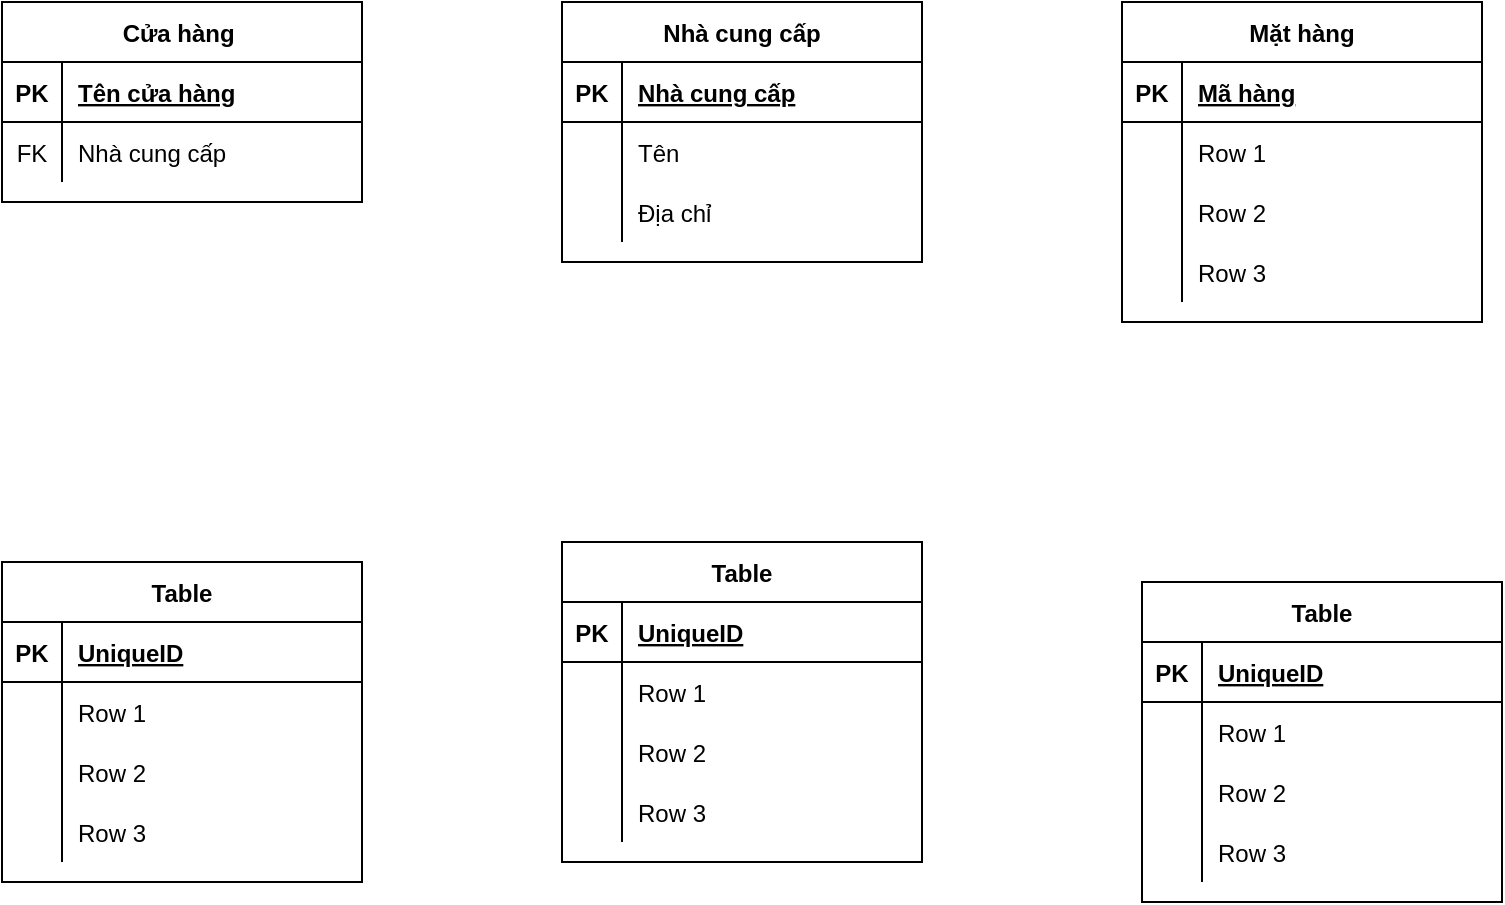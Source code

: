 <mxfile version="14.8.0" type="github">
  <diagram id="xI1E16876IzFeNGsEw6-" name="Page-1">
    <mxGraphModel dx="435" dy="908" grid="1" gridSize="10" guides="1" tooltips="1" connect="1" arrows="1" fold="1" page="1" pageScale="1" pageWidth="827" pageHeight="1169" math="0" shadow="0">
      <root>
        <mxCell id="0" />
        <mxCell id="1" parent="0" />
        <mxCell id="RjsFYGVdtqE5ZYCG5bTI-1" value="Cửa hàng " style="shape=table;startSize=30;container=1;collapsible=1;childLayout=tableLayout;fixedRows=1;rowLines=0;fontStyle=1;align=center;resizeLast=1;" vertex="1" parent="1">
          <mxGeometry x="60" y="40" width="180" height="100" as="geometry" />
        </mxCell>
        <mxCell id="RjsFYGVdtqE5ZYCG5bTI-2" value="" style="shape=partialRectangle;collapsible=0;dropTarget=0;pointerEvents=0;fillColor=none;top=0;left=0;bottom=1;right=0;points=[[0,0.5],[1,0.5]];portConstraint=eastwest;" vertex="1" parent="RjsFYGVdtqE5ZYCG5bTI-1">
          <mxGeometry y="30" width="180" height="30" as="geometry" />
        </mxCell>
        <mxCell id="RjsFYGVdtqE5ZYCG5bTI-3" value="PK" style="shape=partialRectangle;connectable=0;fillColor=none;top=0;left=0;bottom=0;right=0;fontStyle=1;overflow=hidden;" vertex="1" parent="RjsFYGVdtqE5ZYCG5bTI-2">
          <mxGeometry width="30" height="30" as="geometry" />
        </mxCell>
        <mxCell id="RjsFYGVdtqE5ZYCG5bTI-4" value="Tên cửa hàng" style="shape=partialRectangle;connectable=0;fillColor=none;top=0;left=0;bottom=0;right=0;align=left;spacingLeft=6;fontStyle=5;overflow=hidden;" vertex="1" parent="RjsFYGVdtqE5ZYCG5bTI-2">
          <mxGeometry x="30" width="150" height="30" as="geometry" />
        </mxCell>
        <mxCell id="RjsFYGVdtqE5ZYCG5bTI-11" value="" style="shape=partialRectangle;collapsible=0;dropTarget=0;pointerEvents=0;fillColor=none;top=0;left=0;bottom=0;right=0;points=[[0,0.5],[1,0.5]];portConstraint=eastwest;" vertex="1" parent="RjsFYGVdtqE5ZYCG5bTI-1">
          <mxGeometry y="60" width="180" height="30" as="geometry" />
        </mxCell>
        <mxCell id="RjsFYGVdtqE5ZYCG5bTI-12" value="FK" style="shape=partialRectangle;connectable=0;fillColor=none;top=0;left=0;bottom=0;right=0;editable=1;overflow=hidden;" vertex="1" parent="RjsFYGVdtqE5ZYCG5bTI-11">
          <mxGeometry width="30" height="30" as="geometry" />
        </mxCell>
        <mxCell id="RjsFYGVdtqE5ZYCG5bTI-13" value="Nhà cung cấp" style="shape=partialRectangle;connectable=0;fillColor=none;top=0;left=0;bottom=0;right=0;align=left;spacingLeft=6;overflow=hidden;" vertex="1" parent="RjsFYGVdtqE5ZYCG5bTI-11">
          <mxGeometry x="30" width="150" height="30" as="geometry" />
        </mxCell>
        <mxCell id="RjsFYGVdtqE5ZYCG5bTI-14" value="Nhà cung cấp" style="shape=table;startSize=30;container=1;collapsible=1;childLayout=tableLayout;fixedRows=1;rowLines=0;fontStyle=1;align=center;resizeLast=1;" vertex="1" parent="1">
          <mxGeometry x="340" y="40" width="180" height="130" as="geometry" />
        </mxCell>
        <mxCell id="RjsFYGVdtqE5ZYCG5bTI-15" value="" style="shape=partialRectangle;collapsible=0;dropTarget=0;pointerEvents=0;fillColor=none;top=0;left=0;bottom=1;right=0;points=[[0,0.5],[1,0.5]];portConstraint=eastwest;" vertex="1" parent="RjsFYGVdtqE5ZYCG5bTI-14">
          <mxGeometry y="30" width="180" height="30" as="geometry" />
        </mxCell>
        <mxCell id="RjsFYGVdtqE5ZYCG5bTI-16" value="PK" style="shape=partialRectangle;connectable=0;fillColor=none;top=0;left=0;bottom=0;right=0;fontStyle=1;overflow=hidden;" vertex="1" parent="RjsFYGVdtqE5ZYCG5bTI-15">
          <mxGeometry width="30" height="30" as="geometry" />
        </mxCell>
        <mxCell id="RjsFYGVdtqE5ZYCG5bTI-17" value="Nhà cung cấp" style="shape=partialRectangle;connectable=0;fillColor=none;top=0;left=0;bottom=0;right=0;align=left;spacingLeft=6;fontStyle=5;overflow=hidden;" vertex="1" parent="RjsFYGVdtqE5ZYCG5bTI-15">
          <mxGeometry x="30" width="150" height="30" as="geometry" />
        </mxCell>
        <mxCell id="RjsFYGVdtqE5ZYCG5bTI-18" value="" style="shape=partialRectangle;collapsible=0;dropTarget=0;pointerEvents=0;fillColor=none;top=0;left=0;bottom=0;right=0;points=[[0,0.5],[1,0.5]];portConstraint=eastwest;" vertex="1" parent="RjsFYGVdtqE5ZYCG5bTI-14">
          <mxGeometry y="60" width="180" height="30" as="geometry" />
        </mxCell>
        <mxCell id="RjsFYGVdtqE5ZYCG5bTI-19" value="" style="shape=partialRectangle;connectable=0;fillColor=none;top=0;left=0;bottom=0;right=0;editable=1;overflow=hidden;" vertex="1" parent="RjsFYGVdtqE5ZYCG5bTI-18">
          <mxGeometry width="30" height="30" as="geometry" />
        </mxCell>
        <mxCell id="RjsFYGVdtqE5ZYCG5bTI-20" value="Tên " style="shape=partialRectangle;connectable=0;fillColor=none;top=0;left=0;bottom=0;right=0;align=left;spacingLeft=6;overflow=hidden;" vertex="1" parent="RjsFYGVdtqE5ZYCG5bTI-18">
          <mxGeometry x="30" width="150" height="30" as="geometry" />
        </mxCell>
        <mxCell id="RjsFYGVdtqE5ZYCG5bTI-21" value="" style="shape=partialRectangle;collapsible=0;dropTarget=0;pointerEvents=0;fillColor=none;top=0;left=0;bottom=0;right=0;points=[[0,0.5],[1,0.5]];portConstraint=eastwest;" vertex="1" parent="RjsFYGVdtqE5ZYCG5bTI-14">
          <mxGeometry y="90" width="180" height="30" as="geometry" />
        </mxCell>
        <mxCell id="RjsFYGVdtqE5ZYCG5bTI-22" value="" style="shape=partialRectangle;connectable=0;fillColor=none;top=0;left=0;bottom=0;right=0;editable=1;overflow=hidden;" vertex="1" parent="RjsFYGVdtqE5ZYCG5bTI-21">
          <mxGeometry width="30" height="30" as="geometry" />
        </mxCell>
        <mxCell id="RjsFYGVdtqE5ZYCG5bTI-23" value="Địa chỉ" style="shape=partialRectangle;connectable=0;fillColor=none;top=0;left=0;bottom=0;right=0;align=left;spacingLeft=6;overflow=hidden;" vertex="1" parent="RjsFYGVdtqE5ZYCG5bTI-21">
          <mxGeometry x="30" width="150" height="30" as="geometry" />
        </mxCell>
        <mxCell id="RjsFYGVdtqE5ZYCG5bTI-27" value="Mặt hàng" style="shape=table;startSize=30;container=1;collapsible=1;childLayout=tableLayout;fixedRows=1;rowLines=0;fontStyle=1;align=center;resizeLast=1;" vertex="1" parent="1">
          <mxGeometry x="620" y="40" width="180" height="160" as="geometry" />
        </mxCell>
        <mxCell id="RjsFYGVdtqE5ZYCG5bTI-28" value="" style="shape=partialRectangle;collapsible=0;dropTarget=0;pointerEvents=0;fillColor=none;top=0;left=0;bottom=1;right=0;points=[[0,0.5],[1,0.5]];portConstraint=eastwest;" vertex="1" parent="RjsFYGVdtqE5ZYCG5bTI-27">
          <mxGeometry y="30" width="180" height="30" as="geometry" />
        </mxCell>
        <mxCell id="RjsFYGVdtqE5ZYCG5bTI-29" value="PK" style="shape=partialRectangle;connectable=0;fillColor=none;top=0;left=0;bottom=0;right=0;fontStyle=1;overflow=hidden;" vertex="1" parent="RjsFYGVdtqE5ZYCG5bTI-28">
          <mxGeometry width="30" height="30" as="geometry" />
        </mxCell>
        <mxCell id="RjsFYGVdtqE5ZYCG5bTI-30" value="Mã hàng" style="shape=partialRectangle;connectable=0;fillColor=none;top=0;left=0;bottom=0;right=0;align=left;spacingLeft=6;fontStyle=5;overflow=hidden;" vertex="1" parent="RjsFYGVdtqE5ZYCG5bTI-28">
          <mxGeometry x="30" width="150" height="30" as="geometry" />
        </mxCell>
        <mxCell id="RjsFYGVdtqE5ZYCG5bTI-31" value="" style="shape=partialRectangle;collapsible=0;dropTarget=0;pointerEvents=0;fillColor=none;top=0;left=0;bottom=0;right=0;points=[[0,0.5],[1,0.5]];portConstraint=eastwest;" vertex="1" parent="RjsFYGVdtqE5ZYCG5bTI-27">
          <mxGeometry y="60" width="180" height="30" as="geometry" />
        </mxCell>
        <mxCell id="RjsFYGVdtqE5ZYCG5bTI-32" value="" style="shape=partialRectangle;connectable=0;fillColor=none;top=0;left=0;bottom=0;right=0;editable=1;overflow=hidden;" vertex="1" parent="RjsFYGVdtqE5ZYCG5bTI-31">
          <mxGeometry width="30" height="30" as="geometry" />
        </mxCell>
        <mxCell id="RjsFYGVdtqE5ZYCG5bTI-33" value="Row 1" style="shape=partialRectangle;connectable=0;fillColor=none;top=0;left=0;bottom=0;right=0;align=left;spacingLeft=6;overflow=hidden;" vertex="1" parent="RjsFYGVdtqE5ZYCG5bTI-31">
          <mxGeometry x="30" width="150" height="30" as="geometry" />
        </mxCell>
        <mxCell id="RjsFYGVdtqE5ZYCG5bTI-34" value="" style="shape=partialRectangle;collapsible=0;dropTarget=0;pointerEvents=0;fillColor=none;top=0;left=0;bottom=0;right=0;points=[[0,0.5],[1,0.5]];portConstraint=eastwest;" vertex="1" parent="RjsFYGVdtqE5ZYCG5bTI-27">
          <mxGeometry y="90" width="180" height="30" as="geometry" />
        </mxCell>
        <mxCell id="RjsFYGVdtqE5ZYCG5bTI-35" value="" style="shape=partialRectangle;connectable=0;fillColor=none;top=0;left=0;bottom=0;right=0;editable=1;overflow=hidden;" vertex="1" parent="RjsFYGVdtqE5ZYCG5bTI-34">
          <mxGeometry width="30" height="30" as="geometry" />
        </mxCell>
        <mxCell id="RjsFYGVdtqE5ZYCG5bTI-36" value="Row 2" style="shape=partialRectangle;connectable=0;fillColor=none;top=0;left=0;bottom=0;right=0;align=left;spacingLeft=6;overflow=hidden;" vertex="1" parent="RjsFYGVdtqE5ZYCG5bTI-34">
          <mxGeometry x="30" width="150" height="30" as="geometry" />
        </mxCell>
        <mxCell id="RjsFYGVdtqE5ZYCG5bTI-37" value="" style="shape=partialRectangle;collapsible=0;dropTarget=0;pointerEvents=0;fillColor=none;top=0;left=0;bottom=0;right=0;points=[[0,0.5],[1,0.5]];portConstraint=eastwest;" vertex="1" parent="RjsFYGVdtqE5ZYCG5bTI-27">
          <mxGeometry y="120" width="180" height="30" as="geometry" />
        </mxCell>
        <mxCell id="RjsFYGVdtqE5ZYCG5bTI-38" value="" style="shape=partialRectangle;connectable=0;fillColor=none;top=0;left=0;bottom=0;right=0;editable=1;overflow=hidden;" vertex="1" parent="RjsFYGVdtqE5ZYCG5bTI-37">
          <mxGeometry width="30" height="30" as="geometry" />
        </mxCell>
        <mxCell id="RjsFYGVdtqE5ZYCG5bTI-39" value="Row 3" style="shape=partialRectangle;connectable=0;fillColor=none;top=0;left=0;bottom=0;right=0;align=left;spacingLeft=6;overflow=hidden;" vertex="1" parent="RjsFYGVdtqE5ZYCG5bTI-37">
          <mxGeometry x="30" width="150" height="30" as="geometry" />
        </mxCell>
        <mxCell id="RjsFYGVdtqE5ZYCG5bTI-40" value="Table" style="shape=table;startSize=30;container=1;collapsible=1;childLayout=tableLayout;fixedRows=1;rowLines=0;fontStyle=1;align=center;resizeLast=1;" vertex="1" parent="1">
          <mxGeometry x="60" y="320" width="180" height="160" as="geometry" />
        </mxCell>
        <mxCell id="RjsFYGVdtqE5ZYCG5bTI-41" value="" style="shape=partialRectangle;collapsible=0;dropTarget=0;pointerEvents=0;fillColor=none;top=0;left=0;bottom=1;right=0;points=[[0,0.5],[1,0.5]];portConstraint=eastwest;" vertex="1" parent="RjsFYGVdtqE5ZYCG5bTI-40">
          <mxGeometry y="30" width="180" height="30" as="geometry" />
        </mxCell>
        <mxCell id="RjsFYGVdtqE5ZYCG5bTI-42" value="PK" style="shape=partialRectangle;connectable=0;fillColor=none;top=0;left=0;bottom=0;right=0;fontStyle=1;overflow=hidden;" vertex="1" parent="RjsFYGVdtqE5ZYCG5bTI-41">
          <mxGeometry width="30" height="30" as="geometry" />
        </mxCell>
        <mxCell id="RjsFYGVdtqE5ZYCG5bTI-43" value="UniqueID" style="shape=partialRectangle;connectable=0;fillColor=none;top=0;left=0;bottom=0;right=0;align=left;spacingLeft=6;fontStyle=5;overflow=hidden;" vertex="1" parent="RjsFYGVdtqE5ZYCG5bTI-41">
          <mxGeometry x="30" width="150" height="30" as="geometry" />
        </mxCell>
        <mxCell id="RjsFYGVdtqE5ZYCG5bTI-44" value="" style="shape=partialRectangle;collapsible=0;dropTarget=0;pointerEvents=0;fillColor=none;top=0;left=0;bottom=0;right=0;points=[[0,0.5],[1,0.5]];portConstraint=eastwest;" vertex="1" parent="RjsFYGVdtqE5ZYCG5bTI-40">
          <mxGeometry y="60" width="180" height="30" as="geometry" />
        </mxCell>
        <mxCell id="RjsFYGVdtqE5ZYCG5bTI-45" value="" style="shape=partialRectangle;connectable=0;fillColor=none;top=0;left=0;bottom=0;right=0;editable=1;overflow=hidden;" vertex="1" parent="RjsFYGVdtqE5ZYCG5bTI-44">
          <mxGeometry width="30" height="30" as="geometry" />
        </mxCell>
        <mxCell id="RjsFYGVdtqE5ZYCG5bTI-46" value="Row 1" style="shape=partialRectangle;connectable=0;fillColor=none;top=0;left=0;bottom=0;right=0;align=left;spacingLeft=6;overflow=hidden;" vertex="1" parent="RjsFYGVdtqE5ZYCG5bTI-44">
          <mxGeometry x="30" width="150" height="30" as="geometry" />
        </mxCell>
        <mxCell id="RjsFYGVdtqE5ZYCG5bTI-47" value="" style="shape=partialRectangle;collapsible=0;dropTarget=0;pointerEvents=0;fillColor=none;top=0;left=0;bottom=0;right=0;points=[[0,0.5],[1,0.5]];portConstraint=eastwest;" vertex="1" parent="RjsFYGVdtqE5ZYCG5bTI-40">
          <mxGeometry y="90" width="180" height="30" as="geometry" />
        </mxCell>
        <mxCell id="RjsFYGVdtqE5ZYCG5bTI-48" value="" style="shape=partialRectangle;connectable=0;fillColor=none;top=0;left=0;bottom=0;right=0;editable=1;overflow=hidden;" vertex="1" parent="RjsFYGVdtqE5ZYCG5bTI-47">
          <mxGeometry width="30" height="30" as="geometry" />
        </mxCell>
        <mxCell id="RjsFYGVdtqE5ZYCG5bTI-49" value="Row 2" style="shape=partialRectangle;connectable=0;fillColor=none;top=0;left=0;bottom=0;right=0;align=left;spacingLeft=6;overflow=hidden;" vertex="1" parent="RjsFYGVdtqE5ZYCG5bTI-47">
          <mxGeometry x="30" width="150" height="30" as="geometry" />
        </mxCell>
        <mxCell id="RjsFYGVdtqE5ZYCG5bTI-50" value="" style="shape=partialRectangle;collapsible=0;dropTarget=0;pointerEvents=0;fillColor=none;top=0;left=0;bottom=0;right=0;points=[[0,0.5],[1,0.5]];portConstraint=eastwest;" vertex="1" parent="RjsFYGVdtqE5ZYCG5bTI-40">
          <mxGeometry y="120" width="180" height="30" as="geometry" />
        </mxCell>
        <mxCell id="RjsFYGVdtqE5ZYCG5bTI-51" value="" style="shape=partialRectangle;connectable=0;fillColor=none;top=0;left=0;bottom=0;right=0;editable=1;overflow=hidden;" vertex="1" parent="RjsFYGVdtqE5ZYCG5bTI-50">
          <mxGeometry width="30" height="30" as="geometry" />
        </mxCell>
        <mxCell id="RjsFYGVdtqE5ZYCG5bTI-52" value="Row 3" style="shape=partialRectangle;connectable=0;fillColor=none;top=0;left=0;bottom=0;right=0;align=left;spacingLeft=6;overflow=hidden;" vertex="1" parent="RjsFYGVdtqE5ZYCG5bTI-50">
          <mxGeometry x="30" width="150" height="30" as="geometry" />
        </mxCell>
        <mxCell id="RjsFYGVdtqE5ZYCG5bTI-53" value="Table" style="shape=table;startSize=30;container=1;collapsible=1;childLayout=tableLayout;fixedRows=1;rowLines=0;fontStyle=1;align=center;resizeLast=1;" vertex="1" parent="1">
          <mxGeometry x="630" y="330" width="180" height="160" as="geometry" />
        </mxCell>
        <mxCell id="RjsFYGVdtqE5ZYCG5bTI-54" value="" style="shape=partialRectangle;collapsible=0;dropTarget=0;pointerEvents=0;fillColor=none;top=0;left=0;bottom=1;right=0;points=[[0,0.5],[1,0.5]];portConstraint=eastwest;" vertex="1" parent="RjsFYGVdtqE5ZYCG5bTI-53">
          <mxGeometry y="30" width="180" height="30" as="geometry" />
        </mxCell>
        <mxCell id="RjsFYGVdtqE5ZYCG5bTI-55" value="PK" style="shape=partialRectangle;connectable=0;fillColor=none;top=0;left=0;bottom=0;right=0;fontStyle=1;overflow=hidden;" vertex="1" parent="RjsFYGVdtqE5ZYCG5bTI-54">
          <mxGeometry width="30" height="30" as="geometry" />
        </mxCell>
        <mxCell id="RjsFYGVdtqE5ZYCG5bTI-56" value="UniqueID" style="shape=partialRectangle;connectable=0;fillColor=none;top=0;left=0;bottom=0;right=0;align=left;spacingLeft=6;fontStyle=5;overflow=hidden;" vertex="1" parent="RjsFYGVdtqE5ZYCG5bTI-54">
          <mxGeometry x="30" width="150" height="30" as="geometry" />
        </mxCell>
        <mxCell id="RjsFYGVdtqE5ZYCG5bTI-57" value="" style="shape=partialRectangle;collapsible=0;dropTarget=0;pointerEvents=0;fillColor=none;top=0;left=0;bottom=0;right=0;points=[[0,0.5],[1,0.5]];portConstraint=eastwest;" vertex="1" parent="RjsFYGVdtqE5ZYCG5bTI-53">
          <mxGeometry y="60" width="180" height="30" as="geometry" />
        </mxCell>
        <mxCell id="RjsFYGVdtqE5ZYCG5bTI-58" value="" style="shape=partialRectangle;connectable=0;fillColor=none;top=0;left=0;bottom=0;right=0;editable=1;overflow=hidden;" vertex="1" parent="RjsFYGVdtqE5ZYCG5bTI-57">
          <mxGeometry width="30" height="30" as="geometry" />
        </mxCell>
        <mxCell id="RjsFYGVdtqE5ZYCG5bTI-59" value="Row 1" style="shape=partialRectangle;connectable=0;fillColor=none;top=0;left=0;bottom=0;right=0;align=left;spacingLeft=6;overflow=hidden;" vertex="1" parent="RjsFYGVdtqE5ZYCG5bTI-57">
          <mxGeometry x="30" width="150" height="30" as="geometry" />
        </mxCell>
        <mxCell id="RjsFYGVdtqE5ZYCG5bTI-60" value="" style="shape=partialRectangle;collapsible=0;dropTarget=0;pointerEvents=0;fillColor=none;top=0;left=0;bottom=0;right=0;points=[[0,0.5],[1,0.5]];portConstraint=eastwest;" vertex="1" parent="RjsFYGVdtqE5ZYCG5bTI-53">
          <mxGeometry y="90" width="180" height="30" as="geometry" />
        </mxCell>
        <mxCell id="RjsFYGVdtqE5ZYCG5bTI-61" value="" style="shape=partialRectangle;connectable=0;fillColor=none;top=0;left=0;bottom=0;right=0;editable=1;overflow=hidden;" vertex="1" parent="RjsFYGVdtqE5ZYCG5bTI-60">
          <mxGeometry width="30" height="30" as="geometry" />
        </mxCell>
        <mxCell id="RjsFYGVdtqE5ZYCG5bTI-62" value="Row 2" style="shape=partialRectangle;connectable=0;fillColor=none;top=0;left=0;bottom=0;right=0;align=left;spacingLeft=6;overflow=hidden;" vertex="1" parent="RjsFYGVdtqE5ZYCG5bTI-60">
          <mxGeometry x="30" width="150" height="30" as="geometry" />
        </mxCell>
        <mxCell id="RjsFYGVdtqE5ZYCG5bTI-63" value="" style="shape=partialRectangle;collapsible=0;dropTarget=0;pointerEvents=0;fillColor=none;top=0;left=0;bottom=0;right=0;points=[[0,0.5],[1,0.5]];portConstraint=eastwest;" vertex="1" parent="RjsFYGVdtqE5ZYCG5bTI-53">
          <mxGeometry y="120" width="180" height="30" as="geometry" />
        </mxCell>
        <mxCell id="RjsFYGVdtqE5ZYCG5bTI-64" value="" style="shape=partialRectangle;connectable=0;fillColor=none;top=0;left=0;bottom=0;right=0;editable=1;overflow=hidden;" vertex="1" parent="RjsFYGVdtqE5ZYCG5bTI-63">
          <mxGeometry width="30" height="30" as="geometry" />
        </mxCell>
        <mxCell id="RjsFYGVdtqE5ZYCG5bTI-65" value="Row 3" style="shape=partialRectangle;connectable=0;fillColor=none;top=0;left=0;bottom=0;right=0;align=left;spacingLeft=6;overflow=hidden;" vertex="1" parent="RjsFYGVdtqE5ZYCG5bTI-63">
          <mxGeometry x="30" width="150" height="30" as="geometry" />
        </mxCell>
        <mxCell id="RjsFYGVdtqE5ZYCG5bTI-66" value="Table" style="shape=table;startSize=30;container=1;collapsible=1;childLayout=tableLayout;fixedRows=1;rowLines=0;fontStyle=1;align=center;resizeLast=1;" vertex="1" parent="1">
          <mxGeometry x="340" y="310" width="180" height="160" as="geometry" />
        </mxCell>
        <mxCell id="RjsFYGVdtqE5ZYCG5bTI-67" value="" style="shape=partialRectangle;collapsible=0;dropTarget=0;pointerEvents=0;fillColor=none;top=0;left=0;bottom=1;right=0;points=[[0,0.5],[1,0.5]];portConstraint=eastwest;" vertex="1" parent="RjsFYGVdtqE5ZYCG5bTI-66">
          <mxGeometry y="30" width="180" height="30" as="geometry" />
        </mxCell>
        <mxCell id="RjsFYGVdtqE5ZYCG5bTI-68" value="PK" style="shape=partialRectangle;connectable=0;fillColor=none;top=0;left=0;bottom=0;right=0;fontStyle=1;overflow=hidden;" vertex="1" parent="RjsFYGVdtqE5ZYCG5bTI-67">
          <mxGeometry width="30" height="30" as="geometry" />
        </mxCell>
        <mxCell id="RjsFYGVdtqE5ZYCG5bTI-69" value="UniqueID" style="shape=partialRectangle;connectable=0;fillColor=none;top=0;left=0;bottom=0;right=0;align=left;spacingLeft=6;fontStyle=5;overflow=hidden;" vertex="1" parent="RjsFYGVdtqE5ZYCG5bTI-67">
          <mxGeometry x="30" width="150" height="30" as="geometry" />
        </mxCell>
        <mxCell id="RjsFYGVdtqE5ZYCG5bTI-70" value="" style="shape=partialRectangle;collapsible=0;dropTarget=0;pointerEvents=0;fillColor=none;top=0;left=0;bottom=0;right=0;points=[[0,0.5],[1,0.5]];portConstraint=eastwest;" vertex="1" parent="RjsFYGVdtqE5ZYCG5bTI-66">
          <mxGeometry y="60" width="180" height="30" as="geometry" />
        </mxCell>
        <mxCell id="RjsFYGVdtqE5ZYCG5bTI-71" value="" style="shape=partialRectangle;connectable=0;fillColor=none;top=0;left=0;bottom=0;right=0;editable=1;overflow=hidden;" vertex="1" parent="RjsFYGVdtqE5ZYCG5bTI-70">
          <mxGeometry width="30" height="30" as="geometry" />
        </mxCell>
        <mxCell id="RjsFYGVdtqE5ZYCG5bTI-72" value="Row 1" style="shape=partialRectangle;connectable=0;fillColor=none;top=0;left=0;bottom=0;right=0;align=left;spacingLeft=6;overflow=hidden;" vertex="1" parent="RjsFYGVdtqE5ZYCG5bTI-70">
          <mxGeometry x="30" width="150" height="30" as="geometry" />
        </mxCell>
        <mxCell id="RjsFYGVdtqE5ZYCG5bTI-73" value="" style="shape=partialRectangle;collapsible=0;dropTarget=0;pointerEvents=0;fillColor=none;top=0;left=0;bottom=0;right=0;points=[[0,0.5],[1,0.5]];portConstraint=eastwest;" vertex="1" parent="RjsFYGVdtqE5ZYCG5bTI-66">
          <mxGeometry y="90" width="180" height="30" as="geometry" />
        </mxCell>
        <mxCell id="RjsFYGVdtqE5ZYCG5bTI-74" value="" style="shape=partialRectangle;connectable=0;fillColor=none;top=0;left=0;bottom=0;right=0;editable=1;overflow=hidden;" vertex="1" parent="RjsFYGVdtqE5ZYCG5bTI-73">
          <mxGeometry width="30" height="30" as="geometry" />
        </mxCell>
        <mxCell id="RjsFYGVdtqE5ZYCG5bTI-75" value="Row 2" style="shape=partialRectangle;connectable=0;fillColor=none;top=0;left=0;bottom=0;right=0;align=left;spacingLeft=6;overflow=hidden;" vertex="1" parent="RjsFYGVdtqE5ZYCG5bTI-73">
          <mxGeometry x="30" width="150" height="30" as="geometry" />
        </mxCell>
        <mxCell id="RjsFYGVdtqE5ZYCG5bTI-76" value="" style="shape=partialRectangle;collapsible=0;dropTarget=0;pointerEvents=0;fillColor=none;top=0;left=0;bottom=0;right=0;points=[[0,0.5],[1,0.5]];portConstraint=eastwest;" vertex="1" parent="RjsFYGVdtqE5ZYCG5bTI-66">
          <mxGeometry y="120" width="180" height="30" as="geometry" />
        </mxCell>
        <mxCell id="RjsFYGVdtqE5ZYCG5bTI-77" value="" style="shape=partialRectangle;connectable=0;fillColor=none;top=0;left=0;bottom=0;right=0;editable=1;overflow=hidden;" vertex="1" parent="RjsFYGVdtqE5ZYCG5bTI-76">
          <mxGeometry width="30" height="30" as="geometry" />
        </mxCell>
        <mxCell id="RjsFYGVdtqE5ZYCG5bTI-78" value="Row 3" style="shape=partialRectangle;connectable=0;fillColor=none;top=0;left=0;bottom=0;right=0;align=left;spacingLeft=6;overflow=hidden;" vertex="1" parent="RjsFYGVdtqE5ZYCG5bTI-76">
          <mxGeometry x="30" width="150" height="30" as="geometry" />
        </mxCell>
      </root>
    </mxGraphModel>
  </diagram>
</mxfile>
